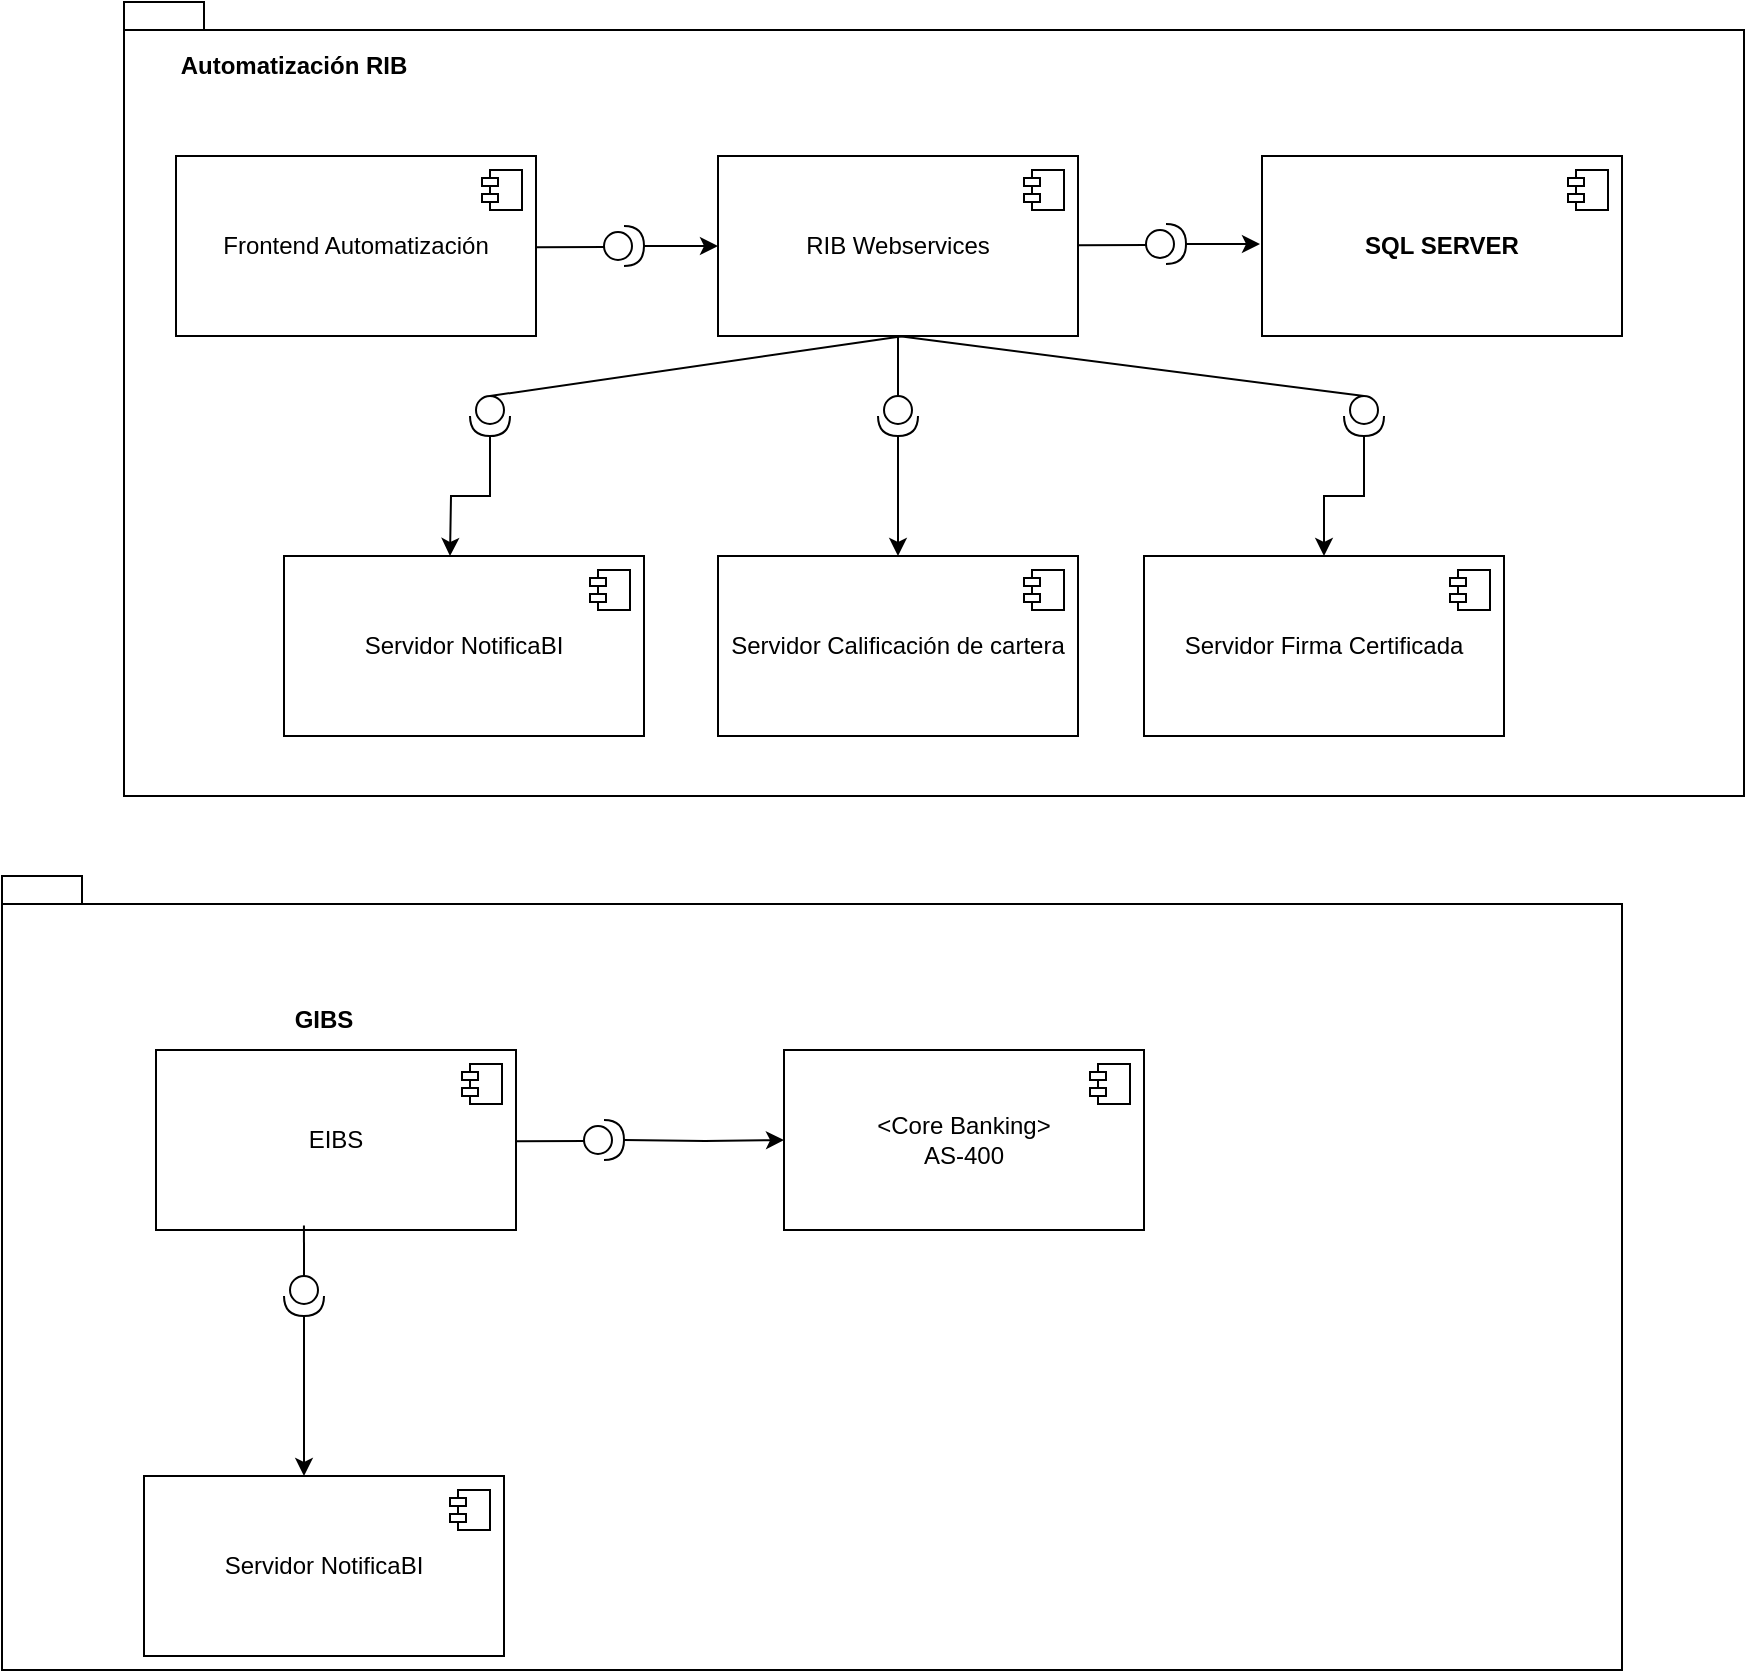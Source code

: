 <mxfile version="24.7.17" pages="2">
  <diagram name="Página-1" id="msPRzkylFATK_xLoIXuE">
    <mxGraphModel dx="2421" dy="710" grid="1" gridSize="10" guides="1" tooltips="1" connect="1" arrows="1" fold="1" page="1" pageScale="1" pageWidth="827" pageHeight="1169" math="0" shadow="0">
      <root>
        <mxCell id="0" />
        <mxCell id="1" parent="0" />
        <mxCell id="qC0ujZglw4TgO-LQhZYu-1" value="" style="shape=folder;fontStyle=1;spacingTop=10;tabWidth=40;tabHeight=14;tabPosition=left;html=1;whiteSpace=wrap;" vertex="1" parent="1">
          <mxGeometry x="-10" y="3" width="810" height="397" as="geometry" />
        </mxCell>
        <mxCell id="qC0ujZglw4TgO-LQhZYu-2" value="RIB Webservices" style="html=1;dropTarget=0;whiteSpace=wrap;" vertex="1" parent="1">
          <mxGeometry x="287" y="80" width="180" height="90" as="geometry" />
        </mxCell>
        <mxCell id="qC0ujZglw4TgO-LQhZYu-3" value="" style="shape=module;jettyWidth=8;jettyHeight=4;" vertex="1" parent="qC0ujZglw4TgO-LQhZYu-2">
          <mxGeometry x="1" width="20" height="20" relative="1" as="geometry">
            <mxPoint x="-27" y="7" as="offset" />
          </mxGeometry>
        </mxCell>
        <mxCell id="qC0ujZglw4TgO-LQhZYu-4" value="&lt;b&gt;SQL SERVER&lt;/b&gt;" style="html=1;dropTarget=0;whiteSpace=wrap;" vertex="1" parent="1">
          <mxGeometry x="559" y="80" width="180" height="90" as="geometry" />
        </mxCell>
        <mxCell id="qC0ujZglw4TgO-LQhZYu-5" value="" style="shape=module;jettyWidth=8;jettyHeight=4;" vertex="1" parent="qC0ujZglw4TgO-LQhZYu-4">
          <mxGeometry x="1" width="20" height="20" relative="1" as="geometry">
            <mxPoint x="-27" y="7" as="offset" />
          </mxGeometry>
        </mxCell>
        <mxCell id="qC0ujZglw4TgO-LQhZYu-6" value="Servidor Calificación de cartera" style="html=1;dropTarget=0;whiteSpace=wrap;" vertex="1" parent="1">
          <mxGeometry x="287" y="280" width="180" height="90" as="geometry" />
        </mxCell>
        <mxCell id="qC0ujZglw4TgO-LQhZYu-7" value="" style="shape=module;jettyWidth=8;jettyHeight=4;" vertex="1" parent="qC0ujZglw4TgO-LQhZYu-6">
          <mxGeometry x="1" width="20" height="20" relative="1" as="geometry">
            <mxPoint x="-27" y="7" as="offset" />
          </mxGeometry>
        </mxCell>
        <mxCell id="qC0ujZglw4TgO-LQhZYu-8" value="Frontend Automatización" style="html=1;dropTarget=0;whiteSpace=wrap;" vertex="1" parent="1">
          <mxGeometry x="16" y="80" width="180" height="90" as="geometry" />
        </mxCell>
        <mxCell id="qC0ujZglw4TgO-LQhZYu-9" value="" style="shape=module;jettyWidth=8;jettyHeight=4;" vertex="1" parent="qC0ujZglw4TgO-LQhZYu-8">
          <mxGeometry x="1" width="20" height="20" relative="1" as="geometry">
            <mxPoint x="-27" y="7" as="offset" />
          </mxGeometry>
        </mxCell>
        <mxCell id="qC0ujZglw4TgO-LQhZYu-10" style="edgeStyle=orthogonalEdgeStyle;rounded=0;orthogonalLoop=1;jettySize=auto;html=1;entryX=0;entryY=0.5;entryDx=0;entryDy=0;" edge="1" parent="1" target="qC0ujZglw4TgO-LQhZYu-2">
          <mxGeometry relative="1" as="geometry">
            <mxPoint x="250" y="125" as="sourcePoint" />
          </mxGeometry>
        </mxCell>
        <mxCell id="qC0ujZglw4TgO-LQhZYu-11" value="" style="shape=providedRequiredInterface;html=1;verticalLabelPosition=bottom;sketch=0;" vertex="1" parent="1">
          <mxGeometry x="230" y="115" width="20" height="20" as="geometry" />
        </mxCell>
        <mxCell id="qC0ujZglw4TgO-LQhZYu-12" value="" style="endArrow=none;html=1;rounded=0;entryX=0.556;entryY=0.521;entryDx=0;entryDy=0;entryPerimeter=0;" edge="1" parent="1">
          <mxGeometry width="50" height="50" relative="1" as="geometry">
            <mxPoint x="196" y="125.66" as="sourcePoint" />
            <mxPoint x="230.36" y="125.497" as="targetPoint" />
          </mxGeometry>
        </mxCell>
        <mxCell id="qC0ujZglw4TgO-LQhZYu-13" style="edgeStyle=orthogonalEdgeStyle;rounded=0;orthogonalLoop=1;jettySize=auto;html=1;entryX=0;entryY=0.5;entryDx=0;entryDy=0;" edge="1" parent="1">
          <mxGeometry relative="1" as="geometry">
            <mxPoint x="521" y="124" as="sourcePoint" />
            <mxPoint x="558" y="124" as="targetPoint" />
          </mxGeometry>
        </mxCell>
        <mxCell id="qC0ujZglw4TgO-LQhZYu-14" value="" style="shape=providedRequiredInterface;html=1;verticalLabelPosition=bottom;sketch=0;" vertex="1" parent="1">
          <mxGeometry x="501" y="114" width="20" height="20" as="geometry" />
        </mxCell>
        <mxCell id="qC0ujZglw4TgO-LQhZYu-15" value="" style="endArrow=none;html=1;rounded=0;entryX=0.556;entryY=0.521;entryDx=0;entryDy=0;entryPerimeter=0;" edge="1" parent="1">
          <mxGeometry width="50" height="50" relative="1" as="geometry">
            <mxPoint x="467" y="124.66" as="sourcePoint" />
            <mxPoint x="501.36" y="124.497" as="targetPoint" />
          </mxGeometry>
        </mxCell>
        <mxCell id="qC0ujZglw4TgO-LQhZYu-16" value="" style="shape=providedRequiredInterface;html=1;verticalLabelPosition=bottom;sketch=0;rotation=90;" vertex="1" parent="1">
          <mxGeometry x="367" y="200" width="20" height="20" as="geometry" />
        </mxCell>
        <mxCell id="qC0ujZglw4TgO-LQhZYu-17" value="" style="endArrow=none;html=1;rounded=0;exitX=0;exitY=0.5;exitDx=0;exitDy=0;exitPerimeter=0;entryX=0.5;entryY=1;entryDx=0;entryDy=0;" edge="1" parent="1" source="qC0ujZglw4TgO-LQhZYu-16" target="qC0ujZglw4TgO-LQhZYu-2">
          <mxGeometry width="50" height="50" relative="1" as="geometry">
            <mxPoint x="216" y="254.66" as="sourcePoint" />
            <mxPoint x="250.36" y="254.497" as="targetPoint" />
          </mxGeometry>
        </mxCell>
        <mxCell id="qC0ujZglw4TgO-LQhZYu-18" style="edgeStyle=orthogonalEdgeStyle;rounded=0;orthogonalLoop=1;jettySize=auto;html=1;entryX=0.5;entryY=0;entryDx=0;entryDy=0;exitX=1;exitY=0.5;exitDx=0;exitDy=0;exitPerimeter=0;" edge="1" parent="1" source="qC0ujZglw4TgO-LQhZYu-16" target="qC0ujZglw4TgO-LQhZYu-6">
          <mxGeometry relative="1" as="geometry">
            <mxPoint x="655" y="227" as="sourcePoint" />
            <mxPoint x="692" y="227" as="targetPoint" />
          </mxGeometry>
        </mxCell>
        <mxCell id="qC0ujZglw4TgO-LQhZYu-19" value="Servidor Firma Certificada" style="html=1;dropTarget=0;whiteSpace=wrap;" vertex="1" parent="1">
          <mxGeometry x="500" y="280" width="180" height="90" as="geometry" />
        </mxCell>
        <mxCell id="qC0ujZglw4TgO-LQhZYu-20" value="" style="shape=module;jettyWidth=8;jettyHeight=4;" vertex="1" parent="qC0ujZglw4TgO-LQhZYu-19">
          <mxGeometry x="1" width="20" height="20" relative="1" as="geometry">
            <mxPoint x="-27" y="7" as="offset" />
          </mxGeometry>
        </mxCell>
        <mxCell id="qC0ujZglw4TgO-LQhZYu-21" value="Servidor NotificaBI" style="html=1;dropTarget=0;whiteSpace=wrap;" vertex="1" parent="1">
          <mxGeometry x="70" y="280" width="180" height="90" as="geometry" />
        </mxCell>
        <mxCell id="qC0ujZglw4TgO-LQhZYu-22" value="" style="shape=module;jettyWidth=8;jettyHeight=4;" vertex="1" parent="qC0ujZglw4TgO-LQhZYu-21">
          <mxGeometry x="1" width="20" height="20" relative="1" as="geometry">
            <mxPoint x="-27" y="7" as="offset" />
          </mxGeometry>
        </mxCell>
        <mxCell id="qC0ujZglw4TgO-LQhZYu-24" value="" style="shape=providedRequiredInterface;html=1;verticalLabelPosition=bottom;sketch=0;rotation=90;" vertex="1" parent="1">
          <mxGeometry x="600" y="200" width="20" height="20" as="geometry" />
        </mxCell>
        <mxCell id="qC0ujZglw4TgO-LQhZYu-25" value="" style="endArrow=none;html=1;rounded=0;exitX=0;exitY=0.5;exitDx=0;exitDy=0;exitPerimeter=0;entryX=0.5;entryY=1;entryDx=0;entryDy=0;" edge="1" parent="1" source="qC0ujZglw4TgO-LQhZYu-24" target="qC0ujZglw4TgO-LQhZYu-2">
          <mxGeometry width="50" height="50" relative="1" as="geometry">
            <mxPoint x="226" y="264.66" as="sourcePoint" />
            <mxPoint x="387" y="180" as="targetPoint" />
          </mxGeometry>
        </mxCell>
        <mxCell id="qC0ujZglw4TgO-LQhZYu-26" style="edgeStyle=orthogonalEdgeStyle;rounded=0;orthogonalLoop=1;jettySize=auto;html=1;exitX=1;exitY=0.5;exitDx=0;exitDy=0;exitPerimeter=0;" edge="1" parent="1" source="qC0ujZglw4TgO-LQhZYu-24" target="qC0ujZglw4TgO-LQhZYu-19">
          <mxGeometry relative="1" as="geometry">
            <mxPoint x="665" y="237" as="sourcePoint" />
            <mxPoint x="387" y="290" as="targetPoint" />
          </mxGeometry>
        </mxCell>
        <mxCell id="qC0ujZglw4TgO-LQhZYu-28" value="" style="shape=providedRequiredInterface;html=1;verticalLabelPosition=bottom;sketch=0;rotation=90;" vertex="1" parent="1">
          <mxGeometry x="163" y="200" width="20" height="20" as="geometry" />
        </mxCell>
        <mxCell id="qC0ujZglw4TgO-LQhZYu-29" value="" style="endArrow=none;html=1;rounded=0;exitX=0;exitY=0.5;exitDx=0;exitDy=0;exitPerimeter=0;" edge="1" parent="1" source="qC0ujZglw4TgO-LQhZYu-28">
          <mxGeometry width="50" height="50" relative="1" as="geometry">
            <mxPoint x="-211" y="264.66" as="sourcePoint" />
            <mxPoint x="380" y="170" as="targetPoint" />
          </mxGeometry>
        </mxCell>
        <mxCell id="qC0ujZglw4TgO-LQhZYu-30" style="edgeStyle=orthogonalEdgeStyle;rounded=0;orthogonalLoop=1;jettySize=auto;html=1;exitX=1;exitY=0.5;exitDx=0;exitDy=0;exitPerimeter=0;" edge="1" parent="1" source="qC0ujZglw4TgO-LQhZYu-28">
          <mxGeometry relative="1" as="geometry">
            <mxPoint x="228" y="237" as="sourcePoint" />
            <mxPoint x="153" y="280" as="targetPoint" />
          </mxGeometry>
        </mxCell>
        <mxCell id="qC0ujZglw4TgO-LQhZYu-31" value="&lt;b&gt;Automatización RIB&lt;/b&gt;" style="text;html=1;align=center;verticalAlign=middle;whiteSpace=wrap;rounded=0;" vertex="1" parent="1">
          <mxGeometry x="10" y="20" width="130" height="30" as="geometry" />
        </mxCell>
        <mxCell id="qC0ujZglw4TgO-LQhZYu-61" value="" style="shape=folder;fontStyle=1;spacingTop=10;tabWidth=40;tabHeight=14;tabPosition=left;html=1;whiteSpace=wrap;" vertex="1" parent="1">
          <mxGeometry x="-71" y="440" width="810" height="397" as="geometry" />
        </mxCell>
        <mxCell id="qC0ujZglw4TgO-LQhZYu-62" value="&lt;div&gt;&amp;lt;Core Banking&amp;gt;&lt;/div&gt;AS-400" style="html=1;dropTarget=0;whiteSpace=wrap;" vertex="1" parent="1">
          <mxGeometry x="320" y="527" width="180" height="90" as="geometry" />
        </mxCell>
        <mxCell id="qC0ujZglw4TgO-LQhZYu-63" value="" style="shape=module;jettyWidth=8;jettyHeight=4;" vertex="1" parent="qC0ujZglw4TgO-LQhZYu-62">
          <mxGeometry x="1" width="20" height="20" relative="1" as="geometry">
            <mxPoint x="-27" y="7" as="offset" />
          </mxGeometry>
        </mxCell>
        <mxCell id="qC0ujZglw4TgO-LQhZYu-68" value="EIBS" style="html=1;dropTarget=0;whiteSpace=wrap;" vertex="1" parent="1">
          <mxGeometry x="6" y="527" width="180" height="90" as="geometry" />
        </mxCell>
        <mxCell id="qC0ujZglw4TgO-LQhZYu-69" value="" style="shape=module;jettyWidth=8;jettyHeight=4;" vertex="1" parent="qC0ujZglw4TgO-LQhZYu-68">
          <mxGeometry x="1" width="20" height="20" relative="1" as="geometry">
            <mxPoint x="-27" y="7" as="offset" />
          </mxGeometry>
        </mxCell>
        <mxCell id="qC0ujZglw4TgO-LQhZYu-70" style="edgeStyle=orthogonalEdgeStyle;rounded=0;orthogonalLoop=1;jettySize=auto;html=1;entryX=0;entryY=0.5;entryDx=0;entryDy=0;" edge="1" parent="1" target="qC0ujZglw4TgO-LQhZYu-62">
          <mxGeometry relative="1" as="geometry">
            <mxPoint x="240" y="572" as="sourcePoint" />
          </mxGeometry>
        </mxCell>
        <mxCell id="qC0ujZglw4TgO-LQhZYu-71" value="" style="shape=providedRequiredInterface;html=1;verticalLabelPosition=bottom;sketch=0;" vertex="1" parent="1">
          <mxGeometry x="220" y="562" width="20" height="20" as="geometry" />
        </mxCell>
        <mxCell id="qC0ujZglw4TgO-LQhZYu-72" value="" style="endArrow=none;html=1;rounded=0;entryX=0.556;entryY=0.521;entryDx=0;entryDy=0;entryPerimeter=0;" edge="1" parent="1">
          <mxGeometry width="50" height="50" relative="1" as="geometry">
            <mxPoint x="186" y="572.66" as="sourcePoint" />
            <mxPoint x="220.36" y="572.497" as="targetPoint" />
          </mxGeometry>
        </mxCell>
        <mxCell id="qC0ujZglw4TgO-LQhZYu-81" value="Servidor NotificaBI" style="html=1;dropTarget=0;whiteSpace=wrap;" vertex="1" parent="1">
          <mxGeometry y="740" width="180" height="90" as="geometry" />
        </mxCell>
        <mxCell id="qC0ujZglw4TgO-LQhZYu-82" value="" style="shape=module;jettyWidth=8;jettyHeight=4;" vertex="1" parent="qC0ujZglw4TgO-LQhZYu-81">
          <mxGeometry x="1" width="20" height="20" relative="1" as="geometry">
            <mxPoint x="-27" y="7" as="offset" />
          </mxGeometry>
        </mxCell>
        <mxCell id="qC0ujZglw4TgO-LQhZYu-86" value="" style="shape=providedRequiredInterface;html=1;verticalLabelPosition=bottom;sketch=0;rotation=90;" vertex="1" parent="1">
          <mxGeometry x="70" y="640" width="20" height="20" as="geometry" />
        </mxCell>
        <mxCell id="qC0ujZglw4TgO-LQhZYu-87" value="" style="endArrow=none;html=1;rounded=0;exitX=0;exitY=0.5;exitDx=0;exitDy=0;exitPerimeter=0;entryX=0.411;entryY=0.975;entryDx=0;entryDy=0;entryPerimeter=0;" edge="1" parent="1" source="qC0ujZglw4TgO-LQhZYu-86" target="qC0ujZglw4TgO-LQhZYu-68">
          <mxGeometry width="50" height="50" relative="1" as="geometry">
            <mxPoint x="-221" y="711.66" as="sourcePoint" />
            <mxPoint x="370" y="617" as="targetPoint" />
          </mxGeometry>
        </mxCell>
        <mxCell id="qC0ujZglw4TgO-LQhZYu-88" style="edgeStyle=orthogonalEdgeStyle;rounded=0;orthogonalLoop=1;jettySize=auto;html=1;exitX=1;exitY=0.5;exitDx=0;exitDy=0;exitPerimeter=0;" edge="1" parent="1" source="qC0ujZglw4TgO-LQhZYu-86">
          <mxGeometry relative="1" as="geometry">
            <mxPoint x="218" y="684" as="sourcePoint" />
            <mxPoint x="80" y="740" as="targetPoint" />
            <Array as="points">
              <mxPoint x="80" y="740" />
            </Array>
          </mxGeometry>
        </mxCell>
        <mxCell id="qC0ujZglw4TgO-LQhZYu-89" value="&lt;b&gt;GIBS&lt;/b&gt;" style="text;html=1;align=center;verticalAlign=middle;whiteSpace=wrap;rounded=0;" vertex="1" parent="1">
          <mxGeometry x="25" y="497" width="130" height="30" as="geometry" />
        </mxCell>
      </root>
    </mxGraphModel>
  </diagram>
  <diagram name="Página-2" id="hJzWQRnzadVG9m3LK9it">
    <mxGraphModel dx="1257" dy="620" grid="1" gridSize="10" guides="1" tooltips="1" connect="1" arrows="1" fold="1" page="1" pageScale="1" pageWidth="827" pageHeight="1169" math="0" shadow="0">
      <root>
        <mxCell id="0" />
        <mxCell id="1" parent="0" />
        <mxCell id="Qrmg3Vs-Gsk_AwqV7CNu-4" value="&amp;lt;&amp;lt;Device&amp;gt;&amp;gt;&lt;div&gt;VMware ESXi 8.0.2&lt;/div&gt;" style="verticalAlign=top;align=center;spacingTop=8;spacingLeft=2;spacingRight=12;shape=cube;size=10;direction=south;fontStyle=0;html=1;rounded=0;shadow=0;comic=0;labelBackgroundColor=none;strokeWidth=1;fontFamily=Verdana;fontSize=12" vertex="1" parent="1">
          <mxGeometry x="50" y="40" width="360" height="250" as="geometry" />
        </mxCell>
        <mxCell id="Qrmg3Vs-Gsk_AwqV7CNu-6" value="&amp;lt;&amp;lt;Operating System&amp;gt;&amp;gt;&lt;div&gt;Rea Hat Enterprince Linux release 8.9&lt;/div&gt;" style="verticalAlign=top;align=center;spacingTop=8;spacingLeft=2;spacingRight=12;shape=cube;size=10;direction=south;fontStyle=0;html=1;rounded=0;shadow=0;comic=0;labelBackgroundColor=none;strokeWidth=1;fontFamily=Verdana;fontSize=12" vertex="1" parent="1">
          <mxGeometry x="80" y="90" width="280" height="190" as="geometry" />
        </mxCell>
        <mxCell id="Qrmg3Vs-Gsk_AwqV7CNu-7" value="&lt;div&gt;&amp;lt;&amp;lt;Application&amp;gt;&amp;gt;&lt;/div&gt;Jboss EAP" style="verticalAlign=top;align=center;spacingTop=8;spacingLeft=2;spacingRight=12;shape=cube;size=10;direction=south;fontStyle=0;html=1;rounded=0;shadow=0;comic=0;labelBackgroundColor=none;strokeWidth=1;fontFamily=Verdana;fontSize=12" vertex="1" parent="1">
          <mxGeometry x="100" y="140" width="230" height="128" as="geometry" />
        </mxCell>
        <mxCell id="Qrmg3Vs-Gsk_AwqV7CNu-8" value="&lt;div style=&quot;&quot;&gt;&lt;span style=&quot;font-family: Helvetica; text-wrap: wrap; background-color: initial;&quot;&gt;«Component»&lt;/span&gt;&lt;/div&gt;&lt;b style=&quot;font-family: Helvetica; text-wrap: wrap;&quot;&gt;&lt;div style=&quot;&quot;&gt;Onboarding Web&lt;/div&gt;&lt;/b&gt;" style="shape=component;align=center;spacingLeft=37;rounded=0;shadow=0;comic=0;labelBackgroundColor=none;strokeWidth=1;fontFamily=Verdana;fontSize=12;html=1;verticalAlign=middle;" vertex="1" parent="1">
          <mxGeometry x="130" y="190" width="170" height="64" as="geometry" />
        </mxCell>
        <mxCell id="TAVbQNcs_L2FOUL7V5Up-1" value="&amp;lt;&amp;lt;Device&amp;gt;&amp;gt;&lt;div&gt;VMware ESXi 8.0.2&lt;/div&gt;" style="verticalAlign=top;align=center;spacingTop=8;spacingLeft=2;spacingRight=12;shape=cube;size=10;direction=south;fontStyle=0;html=1;rounded=0;shadow=0;comic=0;labelBackgroundColor=none;strokeWidth=1;fontFamily=Verdana;fontSize=12" vertex="1" parent="1">
          <mxGeometry x="520" y="40" width="360" height="250" as="geometry" />
        </mxCell>
        <mxCell id="TAVbQNcs_L2FOUL7V5Up-2" value="&amp;lt;&amp;lt;Operating System&amp;gt;&amp;gt;&lt;div&gt;Rea Hat Enterprince Linux release 8.9&lt;/div&gt;" style="verticalAlign=top;align=center;spacingTop=8;spacingLeft=2;spacingRight=12;shape=cube;size=10;direction=south;fontStyle=0;html=1;rounded=0;shadow=0;comic=0;labelBackgroundColor=none;strokeWidth=1;fontFamily=Verdana;fontSize=12" vertex="1" parent="1">
          <mxGeometry x="550" y="90" width="280" height="190" as="geometry" />
        </mxCell>
        <mxCell id="TAVbQNcs_L2FOUL7V5Up-3" value="&lt;div&gt;&amp;lt;&amp;lt;Application&amp;gt;&amp;gt;&lt;/div&gt;Jboss EAP" style="verticalAlign=top;align=center;spacingTop=8;spacingLeft=2;spacingRight=12;shape=cube;size=10;direction=south;fontStyle=0;html=1;rounded=0;shadow=0;comic=0;labelBackgroundColor=none;strokeWidth=1;fontFamily=Verdana;fontSize=12" vertex="1" parent="1">
          <mxGeometry x="570" y="140" width="230" height="128" as="geometry" />
        </mxCell>
        <mxCell id="TAVbQNcs_L2FOUL7V5Up-4" value="&lt;div style=&quot;&quot;&gt;&lt;span style=&quot;font-family: Helvetica; text-wrap: wrap; background-color: initial;&quot;&gt;«Component»&lt;/span&gt;&lt;/div&gt;&lt;b style=&quot;font-family: Helvetica; text-wrap: wrap;&quot;&gt;&lt;div style=&quot;&quot;&gt;Onboarding RESTful&lt;/div&gt;&lt;/b&gt;" style="shape=component;align=center;spacingLeft=37;rounded=0;shadow=0;comic=0;labelBackgroundColor=none;strokeWidth=1;fontFamily=Verdana;fontSize=12;html=1;verticalAlign=middle;" vertex="1" parent="1">
          <mxGeometry x="600" y="190" width="170" height="64" as="geometry" />
        </mxCell>
        <mxCell id="TAVbQNcs_L2FOUL7V5Up-9" value="&amp;lt;&amp;lt;Device&amp;gt;&amp;gt;&lt;div&gt;IBM Power 9&lt;/div&gt;" style="verticalAlign=top;align=center;spacingTop=8;spacingLeft=2;spacingRight=12;shape=cube;size=10;direction=south;fontStyle=0;html=1;rounded=0;shadow=0;comic=0;labelBackgroundColor=none;strokeWidth=1;fontFamily=Verdana;fontSize=12" vertex="1" parent="1">
          <mxGeometry x="520" y="359" width="360" height="211" as="geometry" />
        </mxCell>
        <mxCell id="TAVbQNcs_L2FOUL7V5Up-12" value="&lt;div style=&quot;&quot;&gt;&lt;span style=&quot;font-family: Helvetica; text-wrap: wrap; background-color: initial;&quot;&gt;«Component»&lt;/span&gt;&lt;/div&gt;&lt;b style=&quot;font-family: Helvetica; text-wrap: wrap;&quot;&gt;&lt;div style=&quot;&quot;&gt;Core Banking&lt;/div&gt;&lt;/b&gt;" style="shape=component;align=center;spacingLeft=37;rounded=0;shadow=0;comic=0;labelBackgroundColor=none;strokeWidth=1;fontFamily=Verdana;fontSize=12;html=1;verticalAlign=middle;" vertex="1" parent="1">
          <mxGeometry x="587.5" y="436" width="225" height="80" as="geometry" />
        </mxCell>
        <mxCell id="TAVbQNcs_L2FOUL7V5Up-13" value="" style="endArrow=classic;startArrow=classic;html=1;rounded=0;exitX=0;exitY=0;exitDx=120;exitDy=0;exitPerimeter=0;entryX=0.48;entryY=1;entryDx=0;entryDy=0;entryPerimeter=0;" edge="1" parent="1" source="Qrmg3Vs-Gsk_AwqV7CNu-4" target="TAVbQNcs_L2FOUL7V5Up-1">
          <mxGeometry width="50" height="50" relative="1" as="geometry">
            <mxPoint x="460" y="300" as="sourcePoint" />
            <mxPoint x="510" y="250" as="targetPoint" />
          </mxGeometry>
        </mxCell>
        <mxCell id="TAVbQNcs_L2FOUL7V5Up-14" value="&amp;lt;&amp;lt;Protocol&amp;gt;&amp;gt;&lt;div&gt;&lt;b&gt;https&lt;/b&gt;&lt;/div&gt;" style="text;html=1;align=center;verticalAlign=middle;whiteSpace=wrap;rounded=0;" vertex="1" parent="1">
          <mxGeometry x="435" y="126" width="60" height="30" as="geometry" />
        </mxCell>
        <mxCell id="TAVbQNcs_L2FOUL7V5Up-15" value="" style="endArrow=classic;startArrow=classic;html=1;rounded=0;entryX=0;entryY=0;entryDx=250;entryDy=185;entryPerimeter=0;exitX=-0.002;exitY=0.519;exitDx=0;exitDy=0;exitPerimeter=0;" edge="1" parent="1" source="TAVbQNcs_L2FOUL7V5Up-9" target="TAVbQNcs_L2FOUL7V5Up-1">
          <mxGeometry width="50" height="50" relative="1" as="geometry">
            <mxPoint x="695" y="350" as="sourcePoint" />
            <mxPoint x="510" y="250" as="targetPoint" />
          </mxGeometry>
        </mxCell>
        <mxCell id="TAVbQNcs_L2FOUL7V5Up-16" value="&amp;lt;&amp;lt;Protocol&amp;gt;&amp;gt;&lt;div&gt;&lt;b&gt;tcp&lt;/b&gt;&lt;/div&gt;" style="text;html=1;align=center;verticalAlign=middle;whiteSpace=wrap;rounded=0;" vertex="1" parent="1">
          <mxGeometry x="710" y="310" width="60" height="30" as="geometry" />
        </mxCell>
      </root>
    </mxGraphModel>
  </diagram>
</mxfile>
